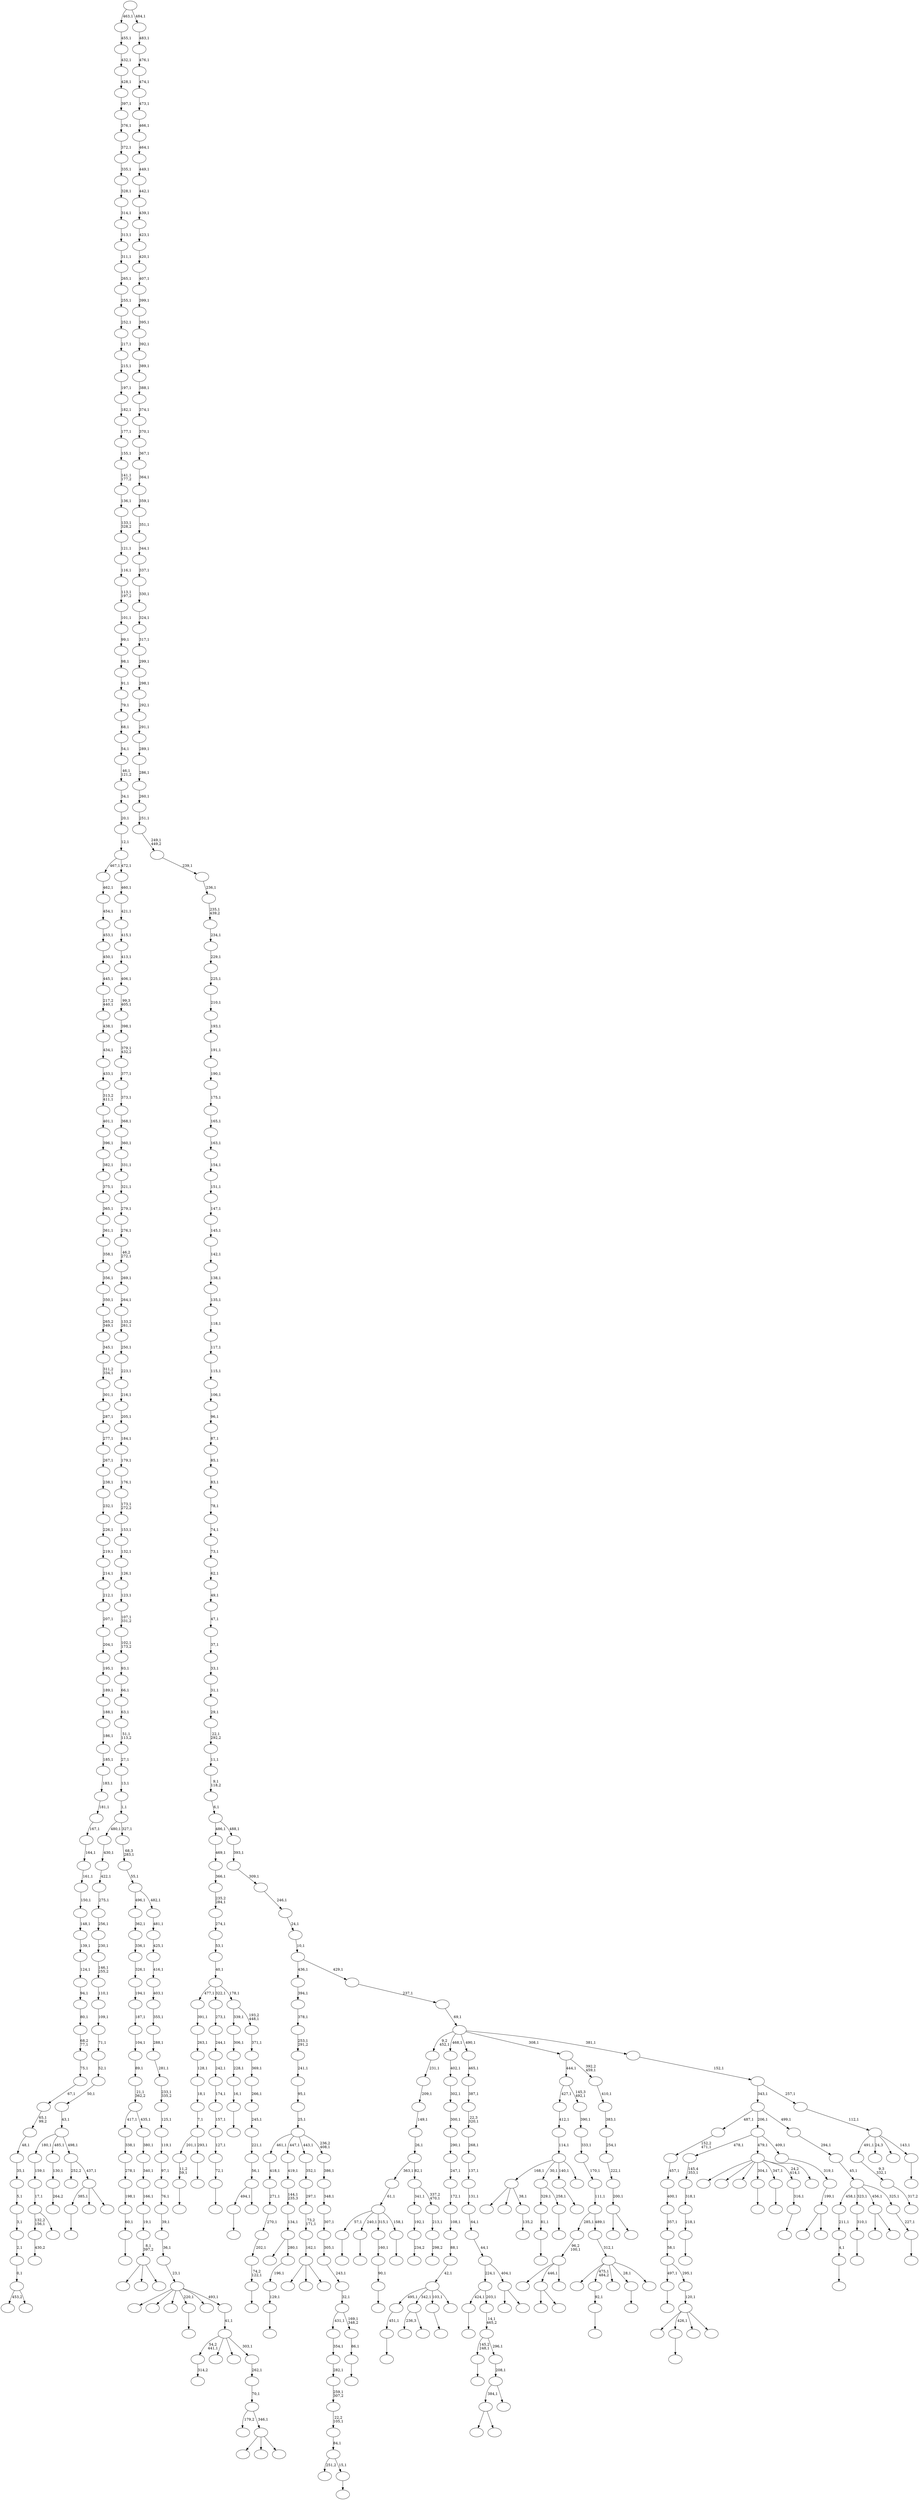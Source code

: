 digraph T {
	600 [label=""]
	599 [label=""]
	598 [label=""]
	597 [label=""]
	596 [label=""]
	595 [label=""]
	594 [label=""]
	593 [label=""]
	592 [label=""]
	591 [label=""]
	590 [label=""]
	589 [label=""]
	588 [label=""]
	587 [label=""]
	586 [label=""]
	585 [label=""]
	584 [label=""]
	583 [label=""]
	582 [label=""]
	581 [label=""]
	580 [label=""]
	579 [label=""]
	578 [label=""]
	577 [label=""]
	576 [label=""]
	575 [label=""]
	574 [label=""]
	573 [label=""]
	572 [label=""]
	571 [label=""]
	570 [label=""]
	569 [label=""]
	568 [label=""]
	567 [label=""]
	566 [label=""]
	565 [label=""]
	564 [label=""]
	563 [label=""]
	562 [label=""]
	561 [label=""]
	560 [label=""]
	559 [label=""]
	558 [label=""]
	557 [label=""]
	556 [label=""]
	555 [label=""]
	554 [label=""]
	553 [label=""]
	552 [label=""]
	551 [label=""]
	550 [label=""]
	549 [label=""]
	548 [label=""]
	547 [label=""]
	546 [label=""]
	545 [label=""]
	544 [label=""]
	543 [label=""]
	542 [label=""]
	541 [label=""]
	540 [label=""]
	539 [label=""]
	538 [label=""]
	537 [label=""]
	536 [label=""]
	535 [label=""]
	534 [label=""]
	533 [label=""]
	532 [label=""]
	531 [label=""]
	530 [label=""]
	529 [label=""]
	528 [label=""]
	527 [label=""]
	526 [label=""]
	525 [label=""]
	524 [label=""]
	523 [label=""]
	522 [label=""]
	521 [label=""]
	520 [label=""]
	519 [label=""]
	518 [label=""]
	517 [label=""]
	516 [label=""]
	515 [label=""]
	514 [label=""]
	513 [label=""]
	512 [label=""]
	511 [label=""]
	510 [label=""]
	509 [label=""]
	508 [label=""]
	507 [label=""]
	506 [label=""]
	505 [label=""]
	504 [label=""]
	503 [label=""]
	502 [label=""]
	501 [label=""]
	500 [label=""]
	499 [label=""]
	498 [label=""]
	497 [label=""]
	496 [label=""]
	495 [label=""]
	494 [label=""]
	493 [label=""]
	492 [label=""]
	491 [label=""]
	490 [label=""]
	489 [label=""]
	488 [label=""]
	487 [label=""]
	486 [label=""]
	485 [label=""]
	484 [label=""]
	483 [label=""]
	482 [label=""]
	481 [label=""]
	480 [label=""]
	479 [label=""]
	478 [label=""]
	477 [label=""]
	476 [label=""]
	475 [label=""]
	474 [label=""]
	473 [label=""]
	472 [label=""]
	471 [label=""]
	470 [label=""]
	469 [label=""]
	468 [label=""]
	467 [label=""]
	466 [label=""]
	465 [label=""]
	464 [label=""]
	463 [label=""]
	462 [label=""]
	461 [label=""]
	460 [label=""]
	459 [label=""]
	458 [label=""]
	457 [label=""]
	456 [label=""]
	455 [label=""]
	454 [label=""]
	453 [label=""]
	452 [label=""]
	451 [label=""]
	450 [label=""]
	449 [label=""]
	448 [label=""]
	447 [label=""]
	446 [label=""]
	445 [label=""]
	444 [label=""]
	443 [label=""]
	442 [label=""]
	441 [label=""]
	440 [label=""]
	439 [label=""]
	438 [label=""]
	437 [label=""]
	436 [label=""]
	435 [label=""]
	434 [label=""]
	433 [label=""]
	432 [label=""]
	431 [label=""]
	430 [label=""]
	429 [label=""]
	428 [label=""]
	427 [label=""]
	426 [label=""]
	425 [label=""]
	424 [label=""]
	423 [label=""]
	422 [label=""]
	421 [label=""]
	420 [label=""]
	419 [label=""]
	418 [label=""]
	417 [label=""]
	416 [label=""]
	415 [label=""]
	414 [label=""]
	413 [label=""]
	412 [label=""]
	411 [label=""]
	410 [label=""]
	409 [label=""]
	408 [label=""]
	407 [label=""]
	406 [label=""]
	405 [label=""]
	404 [label=""]
	403 [label=""]
	402 [label=""]
	401 [label=""]
	400 [label=""]
	399 [label=""]
	398 [label=""]
	397 [label=""]
	396 [label=""]
	395 [label=""]
	394 [label=""]
	393 [label=""]
	392 [label=""]
	391 [label=""]
	390 [label=""]
	389 [label=""]
	388 [label=""]
	387 [label=""]
	386 [label=""]
	385 [label=""]
	384 [label=""]
	383 [label=""]
	382 [label=""]
	381 [label=""]
	380 [label=""]
	379 [label=""]
	378 [label=""]
	377 [label=""]
	376 [label=""]
	375 [label=""]
	374 [label=""]
	373 [label=""]
	372 [label=""]
	371 [label=""]
	370 [label=""]
	369 [label=""]
	368 [label=""]
	367 [label=""]
	366 [label=""]
	365 [label=""]
	364 [label=""]
	363 [label=""]
	362 [label=""]
	361 [label=""]
	360 [label=""]
	359 [label=""]
	358 [label=""]
	357 [label=""]
	356 [label=""]
	355 [label=""]
	354 [label=""]
	353 [label=""]
	352 [label=""]
	351 [label=""]
	350 [label=""]
	349 [label=""]
	348 [label=""]
	347 [label=""]
	346 [label=""]
	345 [label=""]
	344 [label=""]
	343 [label=""]
	342 [label=""]
	341 [label=""]
	340 [label=""]
	339 [label=""]
	338 [label=""]
	337 [label=""]
	336 [label=""]
	335 [label=""]
	334 [label=""]
	333 [label=""]
	332 [label=""]
	331 [label=""]
	330 [label=""]
	329 [label=""]
	328 [label=""]
	327 [label=""]
	326 [label=""]
	325 [label=""]
	324 [label=""]
	323 [label=""]
	322 [label=""]
	321 [label=""]
	320 [label=""]
	319 [label=""]
	318 [label=""]
	317 [label=""]
	316 [label=""]
	315 [label=""]
	314 [label=""]
	313 [label=""]
	312 [label=""]
	311 [label=""]
	310 [label=""]
	309 [label=""]
	308 [label=""]
	307 [label=""]
	306 [label=""]
	305 [label=""]
	304 [label=""]
	303 [label=""]
	302 [label=""]
	301 [label=""]
	300 [label=""]
	299 [label=""]
	298 [label=""]
	297 [label=""]
	296 [label=""]
	295 [label=""]
	294 [label=""]
	293 [label=""]
	292 [label=""]
	291 [label=""]
	290 [label=""]
	289 [label=""]
	288 [label=""]
	287 [label=""]
	286 [label=""]
	285 [label=""]
	284 [label=""]
	283 [label=""]
	282 [label=""]
	281 [label=""]
	280 [label=""]
	279 [label=""]
	278 [label=""]
	277 [label=""]
	276 [label=""]
	275 [label=""]
	274 [label=""]
	273 [label=""]
	272 [label=""]
	271 [label=""]
	270 [label=""]
	269 [label=""]
	268 [label=""]
	267 [label=""]
	266 [label=""]
	265 [label=""]
	264 [label=""]
	263 [label=""]
	262 [label=""]
	261 [label=""]
	260 [label=""]
	259 [label=""]
	258 [label=""]
	257 [label=""]
	256 [label=""]
	255 [label=""]
	254 [label=""]
	253 [label=""]
	252 [label=""]
	251 [label=""]
	250 [label=""]
	249 [label=""]
	248 [label=""]
	247 [label=""]
	246 [label=""]
	245 [label=""]
	244 [label=""]
	243 [label=""]
	242 [label=""]
	241 [label=""]
	240 [label=""]
	239 [label=""]
	238 [label=""]
	237 [label=""]
	236 [label=""]
	235 [label=""]
	234 [label=""]
	233 [label=""]
	232 [label=""]
	231 [label=""]
	230 [label=""]
	229 [label=""]
	228 [label=""]
	227 [label=""]
	226 [label=""]
	225 [label=""]
	224 [label=""]
	223 [label=""]
	222 [label=""]
	221 [label=""]
	220 [label=""]
	219 [label=""]
	218 [label=""]
	217 [label=""]
	216 [label=""]
	215 [label=""]
	214 [label=""]
	213 [label=""]
	212 [label=""]
	211 [label=""]
	210 [label=""]
	209 [label=""]
	208 [label=""]
	207 [label=""]
	206 [label=""]
	205 [label=""]
	204 [label=""]
	203 [label=""]
	202 [label=""]
	201 [label=""]
	200 [label=""]
	199 [label=""]
	198 [label=""]
	197 [label=""]
	196 [label=""]
	195 [label=""]
	194 [label=""]
	193 [label=""]
	192 [label=""]
	191 [label=""]
	190 [label=""]
	189 [label=""]
	188 [label=""]
	187 [label=""]
	186 [label=""]
	185 [label=""]
	184 [label=""]
	183 [label=""]
	182 [label=""]
	181 [label=""]
	180 [label=""]
	179 [label=""]
	178 [label=""]
	177 [label=""]
	176 [label=""]
	175 [label=""]
	174 [label=""]
	173 [label=""]
	172 [label=""]
	171 [label=""]
	170 [label=""]
	169 [label=""]
	168 [label=""]
	167 [label=""]
	166 [label=""]
	165 [label=""]
	164 [label=""]
	163 [label=""]
	162 [label=""]
	161 [label=""]
	160 [label=""]
	159 [label=""]
	158 [label=""]
	157 [label=""]
	156 [label=""]
	155 [label=""]
	154 [label=""]
	153 [label=""]
	152 [label=""]
	151 [label=""]
	150 [label=""]
	149 [label=""]
	148 [label=""]
	147 [label=""]
	146 [label=""]
	145 [label=""]
	144 [label=""]
	143 [label=""]
	142 [label=""]
	141 [label=""]
	140 [label=""]
	139 [label=""]
	138 [label=""]
	137 [label=""]
	136 [label=""]
	135 [label=""]
	134 [label=""]
	133 [label=""]
	132 [label=""]
	131 [label=""]
	130 [label=""]
	129 [label=""]
	128 [label=""]
	127 [label=""]
	126 [label=""]
	125 [label=""]
	124 [label=""]
	123 [label=""]
	122 [label=""]
	121 [label=""]
	120 [label=""]
	119 [label=""]
	118 [label=""]
	117 [label=""]
	116 [label=""]
	115 [label=""]
	114 [label=""]
	113 [label=""]
	112 [label=""]
	111 [label=""]
	110 [label=""]
	109 [label=""]
	108 [label=""]
	107 [label=""]
	106 [label=""]
	105 [label=""]
	104 [label=""]
	103 [label=""]
	102 [label=""]
	101 [label=""]
	100 [label=""]
	99 [label=""]
	98 [label=""]
	97 [label=""]
	96 [label=""]
	95 [label=""]
	94 [label=""]
	93 [label=""]
	92 [label=""]
	91 [label=""]
	90 [label=""]
	89 [label=""]
	88 [label=""]
	87 [label=""]
	86 [label=""]
	85 [label=""]
	84 [label=""]
	83 [label=""]
	82 [label=""]
	81 [label=""]
	80 [label=""]
	79 [label=""]
	78 [label=""]
	77 [label=""]
	76 [label=""]
	75 [label=""]
	74 [label=""]
	73 [label=""]
	72 [label=""]
	71 [label=""]
	70 [label=""]
	69 [label=""]
	68 [label=""]
	67 [label=""]
	66 [label=""]
	65 [label=""]
	64 [label=""]
	63 [label=""]
	62 [label=""]
	61 [label=""]
	60 [label=""]
	59 [label=""]
	58 [label=""]
	57 [label=""]
	56 [label=""]
	55 [label=""]
	54 [label=""]
	53 [label=""]
	52 [label=""]
	51 [label=""]
	50 [label=""]
	49 [label=""]
	48 [label=""]
	47 [label=""]
	46 [label=""]
	45 [label=""]
	44 [label=""]
	43 [label=""]
	42 [label=""]
	41 [label=""]
	40 [label=""]
	39 [label=""]
	38 [label=""]
	37 [label=""]
	36 [label=""]
	35 [label=""]
	34 [label=""]
	33 [label=""]
	32 [label=""]
	31 [label=""]
	30 [label=""]
	29 [label=""]
	28 [label=""]
	27 [label=""]
	26 [label=""]
	25 [label=""]
	24 [label=""]
	23 [label=""]
	22 [label=""]
	21 [label=""]
	20 [label=""]
	19 [label=""]
	18 [label=""]
	17 [label=""]
	16 [label=""]
	15 [label=""]
	14 [label=""]
	13 [label=""]
	12 [label=""]
	11 [label=""]
	10 [label=""]
	9 [label=""]
	8 [label=""]
	7 [label=""]
	6 [label=""]
	5 [label=""]
	4 [label=""]
	3 [label=""]
	2 [label=""]
	1 [label=""]
	0 [label=""]
	599 -> 600 [label="430,2"]
	596 -> 597 [label=""]
	594 -> 595 [label=""]
	592 -> 593 [label=""]
	591 -> 592 [label="60,1"]
	590 -> 591 [label="198,1"]
	589 -> 590 [label="278,1"]
	588 -> 589 [label="338,1"]
	584 -> 599 [label="132,2\n156,1"]
	584 -> 585 [label=""]
	583 -> 584 [label="17,1"]
	582 -> 583 [label="159,1"]
	580 -> 581 [label="264,2"]
	579 -> 580 [label="130,1"]
	576 -> 577 [label="234,2"]
	575 -> 576 [label="192,1"]
	567 -> 568 [label=""]
	566 -> 567 [label="90,1"]
	565 -> 566 [label="160,1"]
	563 -> 564 [label=""]
	562 -> 563 [label="4,1"]
	561 -> 562 [label="211,1"]
	559 -> 560 [label=""]
	558 -> 559 [label="11,2\n59,1"]
	556 -> 557 [label=""]
	555 -> 558 [label="201,1"]
	555 -> 556 [label="293,1"]
	554 -> 555 [label="7,1"]
	553 -> 554 [label="18,1"]
	552 -> 553 [label="128,1"]
	551 -> 552 [label="263,1"]
	550 -> 551 [label="391,1"]
	548 -> 549 [label=""]
	547 -> 548 [label="81,1"]
	545 -> 546 [label="314,2"]
	542 -> 543 [label=""]
	539 -> 540 [label=""]
	538 -> 539 [label="218,1"]
	537 -> 538 [label="318,1"]
	536 -> 537 [label="145,4\n353,1"]
	532 -> 533 [label=""]
	530 -> 586 [label="453,2"]
	530 -> 531 [label=""]
	529 -> 530 [label="0,1"]
	528 -> 529 [label="2,1"]
	527 -> 528 [label="3,1"]
	526 -> 527 [label="5,1"]
	525 -> 526 [label="35,1"]
	524 -> 525 [label="48,1"]
	523 -> 524 [label="65,1\n99,2"]
	522 -> 523 [label="67,1"]
	521 -> 522 [label="75,1"]
	520 -> 521 [label="68,2\n77,1"]
	519 -> 520 [label="80,1"]
	518 -> 519 [label="94,1"]
	517 -> 518 [label="124,1"]
	516 -> 517 [label="139,1"]
	515 -> 516 [label="148,1"]
	514 -> 515 [label="150,1"]
	513 -> 514 [label="161,1"]
	512 -> 513 [label="164,1"]
	511 -> 512 [label="167,1"]
	510 -> 511 [label="181,1"]
	509 -> 510 [label="183,1"]
	508 -> 509 [label="185,1"]
	507 -> 508 [label="186,1"]
	506 -> 507 [label="188,1"]
	505 -> 506 [label="189,1"]
	504 -> 505 [label="195,1"]
	503 -> 504 [label="204,1"]
	502 -> 503 [label="207,1"]
	501 -> 502 [label="212,1"]
	500 -> 501 [label="214,1"]
	499 -> 500 [label="219,1"]
	498 -> 499 [label="226,1"]
	497 -> 498 [label="232,1"]
	496 -> 497 [label="238,1"]
	495 -> 496 [label="267,1"]
	494 -> 495 [label="277,1"]
	493 -> 494 [label="287,1"]
	492 -> 493 [label="301,1"]
	491 -> 492 [label="311,2\n334,1"]
	490 -> 491 [label="345,1"]
	489 -> 490 [label="265,2\n349,1"]
	488 -> 489 [label="350,1"]
	487 -> 488 [label="356,1"]
	486 -> 487 [label="358,1"]
	485 -> 486 [label="361,1"]
	484 -> 485 [label="365,1"]
	483 -> 484 [label="375,1"]
	482 -> 483 [label="382,1"]
	481 -> 482 [label="396,1"]
	480 -> 481 [label="401,1"]
	479 -> 480 [label="313,2\n411,1"]
	478 -> 479 [label="433,1"]
	477 -> 478 [label="434,1"]
	476 -> 477 [label="438,1"]
	475 -> 476 [label="217,2\n440,1"]
	474 -> 475 [label="445,1"]
	473 -> 474 [label="450,1"]
	472 -> 473 [label="453,1"]
	471 -> 472 [label="454,1"]
	470 -> 471 [label="462,1"]
	468 -> 469 [label=""]
	467 -> 468 [label="451,1"]
	464 -> 465 [label=""]
	463 -> 464 [label="92,1"]
	459 -> 534 [label=""]
	459 -> 460 [label=""]
	457 -> 458 [label=""]
	453 -> 454 [label=""]
	452 -> 453 [label="16,1"]
	451 -> 452 [label="228,1"]
	450 -> 451 [label="306,1"]
	446 -> 598 [label="236,3"]
	446 -> 447 [label=""]
	444 -> 445 [label=""]
	442 -> 443 [label="317,2"]
	441 -> 442 [label="9,3\n332,1"]
	439 -> 440 [label="135,2"]
	438 -> 541 [label=""]
	438 -> 449 [label=""]
	438 -> 439 [label="38,1"]
	436 -> 437 [label=""]
	435 -> 436 [label="72,1"]
	434 -> 435 [label="127,1"]
	433 -> 434 [label="157,1"]
	432 -> 433 [label="174,1"]
	431 -> 432 [label="242,1"]
	430 -> 431 [label="244,1"]
	429 -> 430 [label="273,1"]
	427 -> 428 [label=""]
	426 -> 427 [label="310,1"]
	423 -> 424 [label=""]
	422 -> 596 [label="57,1"]
	422 -> 594 [label="240,1"]
	422 -> 565 [label="315,1"]
	422 -> 423 [label="158,1"]
	421 -> 422 [label="61,1"]
	418 -> 419 [label=""]
	417 -> 547 [label="329,1"]
	417 -> 418 [label="258,1"]
	415 -> 416 [label=""]
	414 -> 415 [label="74,2\n122,1"]
	413 -> 414 [label="202,1"]
	412 -> 413 [label="270,1"]
	411 -> 412 [label="271,1"]
	410 -> 411 [label="418,1"]
	407 -> 532 [label="494,1"]
	407 -> 408 [label=""]
	406 -> 407 [label="56,1"]
	405 -> 406 [label="221,1"]
	404 -> 405 [label="245,1"]
	403 -> 404 [label="266,1"]
	402 -> 403 [label="369,1"]
	401 -> 402 [label="371,1"]
	400 -> 450 [label="339,1"]
	400 -> 401 [label="193,2\n448,1"]
	399 -> 550 [label="477,1"]
	399 -> 429 [label="322,1"]
	399 -> 400 [label="178,1"]
	398 -> 399 [label="40,1"]
	397 -> 398 [label="53,1"]
	396 -> 397 [label="274,1"]
	395 -> 396 [label="235,2\n284,1"]
	394 -> 395 [label="366,1"]
	393 -> 394 [label="469,1"]
	391 -> 392 [label=""]
	389 -> 390 [label=""]
	387 -> 388 [label=""]
	386 -> 572 [label="251,2"]
	386 -> 387 [label="15,1"]
	385 -> 386 [label="84,1"]
	384 -> 385 [label="22,2\n105,1"]
	383 -> 384 [label="259,1\n307,2"]
	382 -> 383 [label="282,1"]
	381 -> 382 [label="354,1"]
	379 -> 380 [label=""]
	376 -> 377 [label=""]
	374 -> 375 [label=""]
	373 -> 374 [label="316,1"]
	371 -> 372 [label=""]
	368 -> 369 [label=""]
	365 -> 366 [label=""]
	363 -> 364 [label=""]
	362 -> 363 [label="129,1"]
	361 -> 362 [label="196,1"]
	360 -> 570 [label=""]
	360 -> 361 [label="280,1"]
	359 -> 360 [label="134,1"]
	358 -> 359 [label="144,1\n235,3"]
	357 -> 358 [label="419,1"]
	353 -> 587 [label=""]
	353 -> 409 [label=""]
	353 -> 354 [label=""]
	352 -> 353 [label="8,1\n397,2"]
	351 -> 352 [label="19,1"]
	350 -> 351 [label="166,1"]
	349 -> 350 [label="340,1"]
	348 -> 349 [label="380,1"]
	347 -> 588 [label="417,1"]
	347 -> 348 [label="435,1"]
	346 -> 347 [label="21,1\n362,2"]
	345 -> 346 [label="89,1"]
	344 -> 345 [label="104,1"]
	343 -> 344 [label="187,1"]
	342 -> 343 [label="194,1"]
	341 -> 342 [label="326,1"]
	340 -> 341 [label="336,1"]
	339 -> 340 [label="362,1"]
	336 -> 438 [label="168,1"]
	336 -> 417 [label="30,1"]
	336 -> 389 [label="140,1"]
	336 -> 337 [label=""]
	335 -> 336 [label="114,1"]
	334 -> 335 [label="412,1"]
	332 -> 573 [label=""]
	332 -> 448 [label=""]
	332 -> 425 [label=""]
	332 -> 391 [label="304,1"]
	332 -> 379 [label="347,1"]
	332 -> 373 [label="24,2\n414,1"]
	332 -> 333 [label=""]
	330 -> 355 [label=""]
	330 -> 331 [label=""]
	328 -> 461 [label=""]
	328 -> 330 [label="446,1"]
	328 -> 329 [label=""]
	327 -> 328 [label="96,2\n100,1"]
	325 -> 574 [label=""]
	325 -> 444 [label="426,1"]
	325 -> 338 [label=""]
	325 -> 326 [label=""]
	324 -> 325 [label="120,1"]
	323 -> 371 [label="497,1"]
	323 -> 324 [label="295,1"]
	322 -> 323 [label="58,1"]
	321 -> 322 [label="357,1"]
	320 -> 321 [label="400,1"]
	319 -> 320 [label="457,1"]
	318 -> 319 [label="152,2\n471,1"]
	314 -> 315 [label="298,2"]
	313 -> 314 [label="213,1"]
	312 -> 575 [label="341,1"]
	312 -> 313 [label="337,2\n470,1"]
	311 -> 421 [label="363,1"]
	311 -> 312 [label="82,1"]
	310 -> 311 [label="26,1"]
	309 -> 310 [label="149,1"]
	308 -> 309 [label="209,1"]
	307 -> 308 [label="231,1"]
	305 -> 462 [label=""]
	305 -> 306 [label=""]
	304 -> 305 [label="199,1"]
	303 -> 304 [label="319,1"]
	302 -> 536 [label="478,1"]
	302 -> 332 [label="479,1"]
	302 -> 303 [label="409,1"]
	299 -> 467 [label="495,1"]
	299 -> 446 [label="342,1"]
	299 -> 376 [label="103,1"]
	299 -> 300 [label=""]
	298 -> 299 [label="42,1"]
	297 -> 298 [label="88,1"]
	296 -> 297 [label="108,1"]
	295 -> 296 [label="172,1"]
	294 -> 295 [label="247,1"]
	293 -> 294 [label="290,1"]
	292 -> 293 [label="300,1"]
	291 -> 292 [label="302,1"]
	290 -> 291 [label="402,1"]
	288 -> 578 [label=""]
	288 -> 289 [label=""]
	284 -> 285 [label=""]
	281 -> 420 [label=""]
	281 -> 317 [label=""]
	281 -> 282 [label=""]
	280 -> 281 [label="162,1"]
	279 -> 280 [label="73,2\n171,1"]
	278 -> 279 [label="297,1"]
	277 -> 278 [label="352,1"]
	274 -> 457 [label="385,1"]
	274 -> 301 [label=""]
	274 -> 275 [label=""]
	273 -> 378 [label="252,2"]
	273 -> 274 [label="437,1"]
	272 -> 582 [label="180,1"]
	272 -> 579 [label="485,1"]
	272 -> 273 [label="498,1"]
	271 -> 272 [label="43,1"]
	270 -> 271 [label="50,1"]
	269 -> 270 [label="52,1"]
	268 -> 269 [label="71,1"]
	267 -> 268 [label="109,1"]
	266 -> 267 [label="110,1"]
	265 -> 266 [label="146,1\n255,2"]
	264 -> 265 [label="230,1"]
	263 -> 264 [label="256,1"]
	262 -> 263 [label="275,1"]
	261 -> 262 [label="422,1"]
	260 -> 261 [label="430,1"]
	258 -> 535 [label=""]
	258 -> 356 [label=""]
	258 -> 259 [label=""]
	257 -> 367 [label="179,2"]
	257 -> 258 [label="346,1"]
	256 -> 257 [label="70,1"]
	255 -> 256 [label="262,1"]
	254 -> 545 [label="54,2\n441,1"]
	254 -> 455 [label=""]
	254 -> 286 [label=""]
	254 -> 255 [label="303,1"]
	253 -> 254 [label="41,1"]
	252 -> 544 [label=""]
	252 -> 466 [label=""]
	252 -> 370 [label=""]
	252 -> 365 [label="220,1"]
	252 -> 283 [label=""]
	252 -> 253 [label="493,1"]
	251 -> 252 [label="23,1"]
	250 -> 251 [label="36,1"]
	249 -> 250 [label="39,1"]
	248 -> 249 [label="76,1"]
	247 -> 248 [label="97,1"]
	246 -> 247 [label="119,1"]
	245 -> 246 [label="125,1"]
	244 -> 245 [label="233,1\n335,2"]
	243 -> 244 [label="281,1"]
	242 -> 243 [label="288,1"]
	241 -> 242 [label="355,1"]
	240 -> 241 [label="403,1"]
	239 -> 240 [label="416,1"]
	238 -> 239 [label="425,1"]
	237 -> 238 [label="481,1"]
	236 -> 339 [label="496,1"]
	236 -> 237 [label="482,1"]
	235 -> 236 [label="55,1"]
	234 -> 235 [label="68,3\n283,1"]
	233 -> 260 [label="480,1"]
	233 -> 234 [label="327,1"]
	232 -> 233 [label="1,1"]
	231 -> 232 [label="13,1"]
	230 -> 231 [label="27,1"]
	229 -> 230 [label="51,1\n113,2"]
	228 -> 229 [label="63,1"]
	227 -> 228 [label="66,1"]
	226 -> 227 [label="93,1"]
	225 -> 226 [label="102,1\n173,2"]
	224 -> 225 [label="107,1\n331,2"]
	223 -> 224 [label="123,1"]
	222 -> 223 [label="126,1"]
	221 -> 222 [label="132,1"]
	220 -> 221 [label="153,1"]
	219 -> 220 [label="173,1\n272,2"]
	218 -> 219 [label="176,1"]
	217 -> 218 [label="179,1"]
	216 -> 217 [label="184,1"]
	215 -> 216 [label="205,1"]
	214 -> 215 [label="216,1"]
	213 -> 214 [label="223,1"]
	212 -> 213 [label="250,1"]
	211 -> 212 [label="133,2\n261,1"]
	210 -> 211 [label="264,1"]
	209 -> 210 [label="269,1"]
	208 -> 209 [label="46,2\n272,1"]
	207 -> 208 [label="276,1"]
	206 -> 207 [label="279,1"]
	205 -> 206 [label="321,1"]
	204 -> 205 [label="331,1"]
	203 -> 204 [label="360,1"]
	202 -> 203 [label="368,1"]
	201 -> 202 [label="373,1"]
	200 -> 201 [label="377,1"]
	199 -> 200 [label="379,1\n432,2"]
	198 -> 199 [label="398,1"]
	197 -> 198 [label="99,3\n405,1"]
	196 -> 197 [label="406,1"]
	195 -> 196 [label="413,1"]
	194 -> 195 [label="415,1"]
	193 -> 194 [label="421,1"]
	192 -> 193 [label="460,1"]
	191 -> 470 [label="467,1"]
	191 -> 192 [label="472,1"]
	190 -> 191 [label="12,1"]
	189 -> 190 [label="20,1"]
	188 -> 189 [label="34,1"]
	187 -> 188 [label="46,1\n121,2"]
	186 -> 187 [label="54,1"]
	185 -> 186 [label="68,1"]
	184 -> 185 [label="79,1"]
	183 -> 184 [label="91,1"]
	182 -> 183 [label="98,1"]
	181 -> 182 [label="99,1"]
	180 -> 181 [label="101,1"]
	179 -> 180 [label="113,1\n197,2"]
	178 -> 179 [label="116,1"]
	177 -> 178 [label="121,1"]
	176 -> 177 [label="133,1\n328,2"]
	175 -> 176 [label="136,1"]
	174 -> 175 [label="141,1\n177,2"]
	173 -> 174 [label="155,1"]
	172 -> 173 [label="177,1"]
	171 -> 172 [label="182,1"]
	170 -> 171 [label="197,1"]
	169 -> 170 [label="215,1"]
	168 -> 169 [label="217,1"]
	167 -> 168 [label="252,1"]
	166 -> 167 [label="255,1"]
	165 -> 166 [label="265,1"]
	164 -> 165 [label="311,1"]
	163 -> 164 [label="313,1"]
	162 -> 163 [label="314,1"]
	161 -> 162 [label="328,1"]
	160 -> 161 [label="335,1"]
	159 -> 160 [label="372,1"]
	158 -> 159 [label="376,1"]
	157 -> 158 [label="397,1"]
	156 -> 157 [label="428,1"]
	155 -> 156 [label="432,1"]
	154 -> 155 [label="455,1"]
	152 -> 459 [label="384,1"]
	152 -> 153 [label=""]
	151 -> 152 [label="208,1"]
	150 -> 368 [label="145,2\n248,1"]
	150 -> 151 [label="296,1"]
	149 -> 150 [label="14,1\n465,2"]
	148 -> 542 [label="424,1"]
	148 -> 149 [label="203,1"]
	146 -> 569 [label=""]
	146 -> 463 [label="475,1\n484,2"]
	146 -> 456 [label=""]
	146 -> 284 [label="28,1"]
	146 -> 147 [label=""]
	145 -> 146 [label="312,1"]
	144 -> 327 [label="285,1"]
	144 -> 145 [label="489,1"]
	143 -> 144 [label="111,1"]
	142 -> 143 [label="170,1"]
	141 -> 142 [label="333,1"]
	140 -> 141 [label="390,1"]
	139 -> 334 [label="427,1"]
	139 -> 140 [label="145,3\n492,1"]
	137 -> 138 [label=""]
	136 -> 137 [label="86,1"]
	135 -> 381 [label="431,1"]
	135 -> 136 [label="169,1\n348,2"]
	134 -> 135 [label="32,1"]
	133 -> 134 [label="243,1"]
	132 -> 133 [label="305,1"]
	131 -> 132 [label="307,1"]
	130 -> 131 [label="348,1"]
	129 -> 130 [label="386,1"]
	128 -> 410 [label="461,1"]
	128 -> 357 [label="447,1"]
	128 -> 277 [label="443,1"]
	128 -> 129 [label="236,2\n408,1"]
	127 -> 128 [label="25,1"]
	126 -> 127 [label="95,1"]
	125 -> 126 [label="241,1"]
	124 -> 125 [label="253,1\n291,2"]
	123 -> 124 [label="378,1"]
	122 -> 123 [label="394,1"]
	120 -> 121 [label=""]
	119 -> 120 [label="227,1"]
	118 -> 561 [label="458,1"]
	118 -> 426 [label="323,1"]
	118 -> 288 [label="456,1"]
	118 -> 119 [label="325,1"]
	117 -> 118 [label="45,1"]
	116 -> 117 [label="294,1"]
	115 -> 318 [label="487,1"]
	115 -> 302 [label="206,1"]
	115 -> 116 [label="499,1"]
	113 -> 571 [label=""]
	113 -> 114 [label=""]
	112 -> 148 [label="224,1"]
	112 -> 113 [label="404,1"]
	111 -> 112 [label="44,1"]
	110 -> 111 [label="64,1"]
	109 -> 110 [label="131,1"]
	108 -> 109 [label="137,1"]
	107 -> 108 [label="268,1"]
	106 -> 107 [label="22,3\n320,1"]
	105 -> 106 [label="387,1"]
	104 -> 105 [label="465,1"]
	102 -> 276 [label=""]
	102 -> 103 [label=""]
	101 -> 102 [label="200,1"]
	100 -> 101 [label="222,1"]
	99 -> 100 [label="254,1"]
	98 -> 99 [label="383,1"]
	97 -> 98 [label="410,1"]
	96 -> 139 [label="444,1"]
	96 -> 97 [label="392,2\n459,1"]
	94 -> 95 [label=""]
	93 -> 441 [label="491,1"]
	93 -> 316 [label="24,3"]
	93 -> 287 [label=""]
	93 -> 94 [label="143,1"]
	92 -> 93 [label="112,1"]
	91 -> 115 [label="343,1"]
	91 -> 92 [label="257,1"]
	90 -> 91 [label="152,1"]
	89 -> 307 [label="9,2\n452,1"]
	89 -> 290 [label="468,1"]
	89 -> 104 [label="490,1"]
	89 -> 96 [label="308,1"]
	89 -> 90 [label="381,1"]
	88 -> 89 [label="69,1"]
	87 -> 88 [label="237,1"]
	86 -> 122 [label="436,1"]
	86 -> 87 [label="429,1"]
	85 -> 86 [label="10,1"]
	84 -> 85 [label="24,1"]
	83 -> 84 [label="246,1"]
	82 -> 83 [label="309,1"]
	81 -> 82 [label="393,1"]
	80 -> 393 [label="486,1"]
	80 -> 81 [label="488,1"]
	79 -> 80 [label="6,1"]
	78 -> 79 [label="9,1\n118,2"]
	77 -> 78 [label="11,1"]
	76 -> 77 [label="22,1\n292,2"]
	75 -> 76 [label="29,1"]
	74 -> 75 [label="31,1"]
	73 -> 74 [label="33,1"]
	72 -> 73 [label="37,1"]
	71 -> 72 [label="47,1"]
	70 -> 71 [label="49,1"]
	69 -> 70 [label="62,1"]
	68 -> 69 [label="73,1"]
	67 -> 68 [label="74,1"]
	66 -> 67 [label="78,1"]
	65 -> 66 [label="83,1"]
	64 -> 65 [label="85,1"]
	63 -> 64 [label="87,1"]
	62 -> 63 [label="96,1"]
	61 -> 62 [label="106,1"]
	60 -> 61 [label="115,1"]
	59 -> 60 [label="117,1"]
	58 -> 59 [label="118,1"]
	57 -> 58 [label="135,1"]
	56 -> 57 [label="138,1"]
	55 -> 56 [label="142,1"]
	54 -> 55 [label="145,1"]
	53 -> 54 [label="147,1"]
	52 -> 53 [label="151,1"]
	51 -> 52 [label="154,1"]
	50 -> 51 [label="163,1"]
	49 -> 50 [label="165,1"]
	48 -> 49 [label="175,1"]
	47 -> 48 [label="190,1"]
	46 -> 47 [label="191,1"]
	45 -> 46 [label="193,1"]
	44 -> 45 [label="210,1"]
	43 -> 44 [label="225,1"]
	42 -> 43 [label="229,1"]
	41 -> 42 [label="234,1"]
	40 -> 41 [label="235,1\n439,2"]
	39 -> 40 [label="236,1"]
	38 -> 39 [label="239,1"]
	37 -> 38 [label="249,1\n449,2"]
	36 -> 37 [label="251,1"]
	35 -> 36 [label="260,1"]
	34 -> 35 [label="286,1"]
	33 -> 34 [label="289,1"]
	32 -> 33 [label="291,1"]
	31 -> 32 [label="292,1"]
	30 -> 31 [label="298,1"]
	29 -> 30 [label="299,1"]
	28 -> 29 [label="317,1"]
	27 -> 28 [label="324,1"]
	26 -> 27 [label="330,1"]
	25 -> 26 [label="337,1"]
	24 -> 25 [label="344,1"]
	23 -> 24 [label="351,1"]
	22 -> 23 [label="359,1"]
	21 -> 22 [label="364,1"]
	20 -> 21 [label="367,1"]
	19 -> 20 [label="370,1"]
	18 -> 19 [label="374,1"]
	17 -> 18 [label="388,1"]
	16 -> 17 [label="389,1"]
	15 -> 16 [label="392,1"]
	14 -> 15 [label="395,1"]
	13 -> 14 [label="399,1"]
	12 -> 13 [label="407,1"]
	11 -> 12 [label="420,1"]
	10 -> 11 [label="423,1"]
	9 -> 10 [label="439,1"]
	8 -> 9 [label="442,1"]
	7 -> 8 [label="449,1"]
	6 -> 7 [label="464,1"]
	5 -> 6 [label="466,1"]
	4 -> 5 [label="473,1"]
	3 -> 4 [label="474,1"]
	2 -> 3 [label="476,1"]
	1 -> 2 [label="483,1"]
	0 -> 154 [label="463,1"]
	0 -> 1 [label="484,1"]
}
